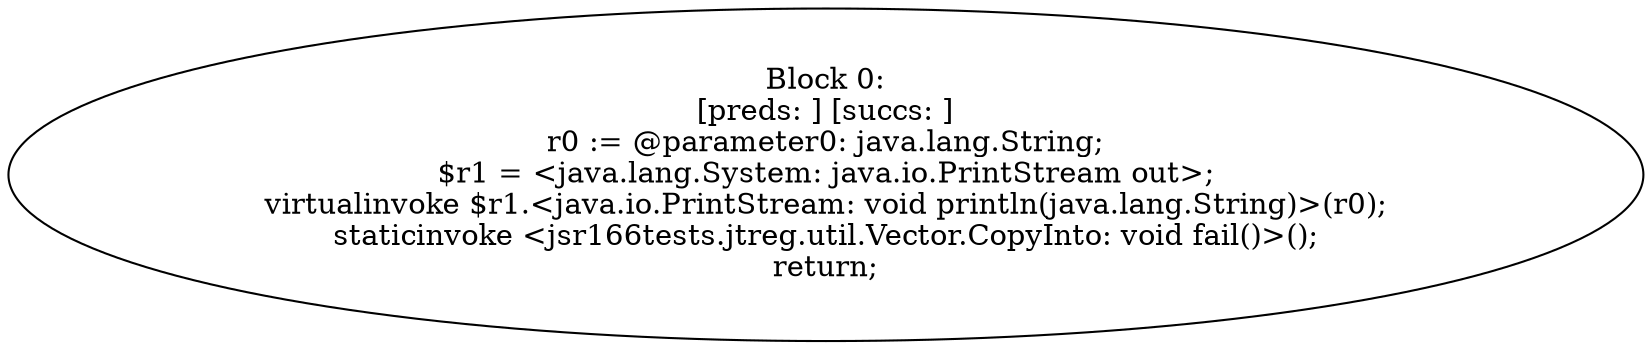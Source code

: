digraph "unitGraph" {
    "Block 0:
[preds: ] [succs: ]
r0 := @parameter0: java.lang.String;
$r1 = <java.lang.System: java.io.PrintStream out>;
virtualinvoke $r1.<java.io.PrintStream: void println(java.lang.String)>(r0);
staticinvoke <jsr166tests.jtreg.util.Vector.CopyInto: void fail()>();
return;
"
}
